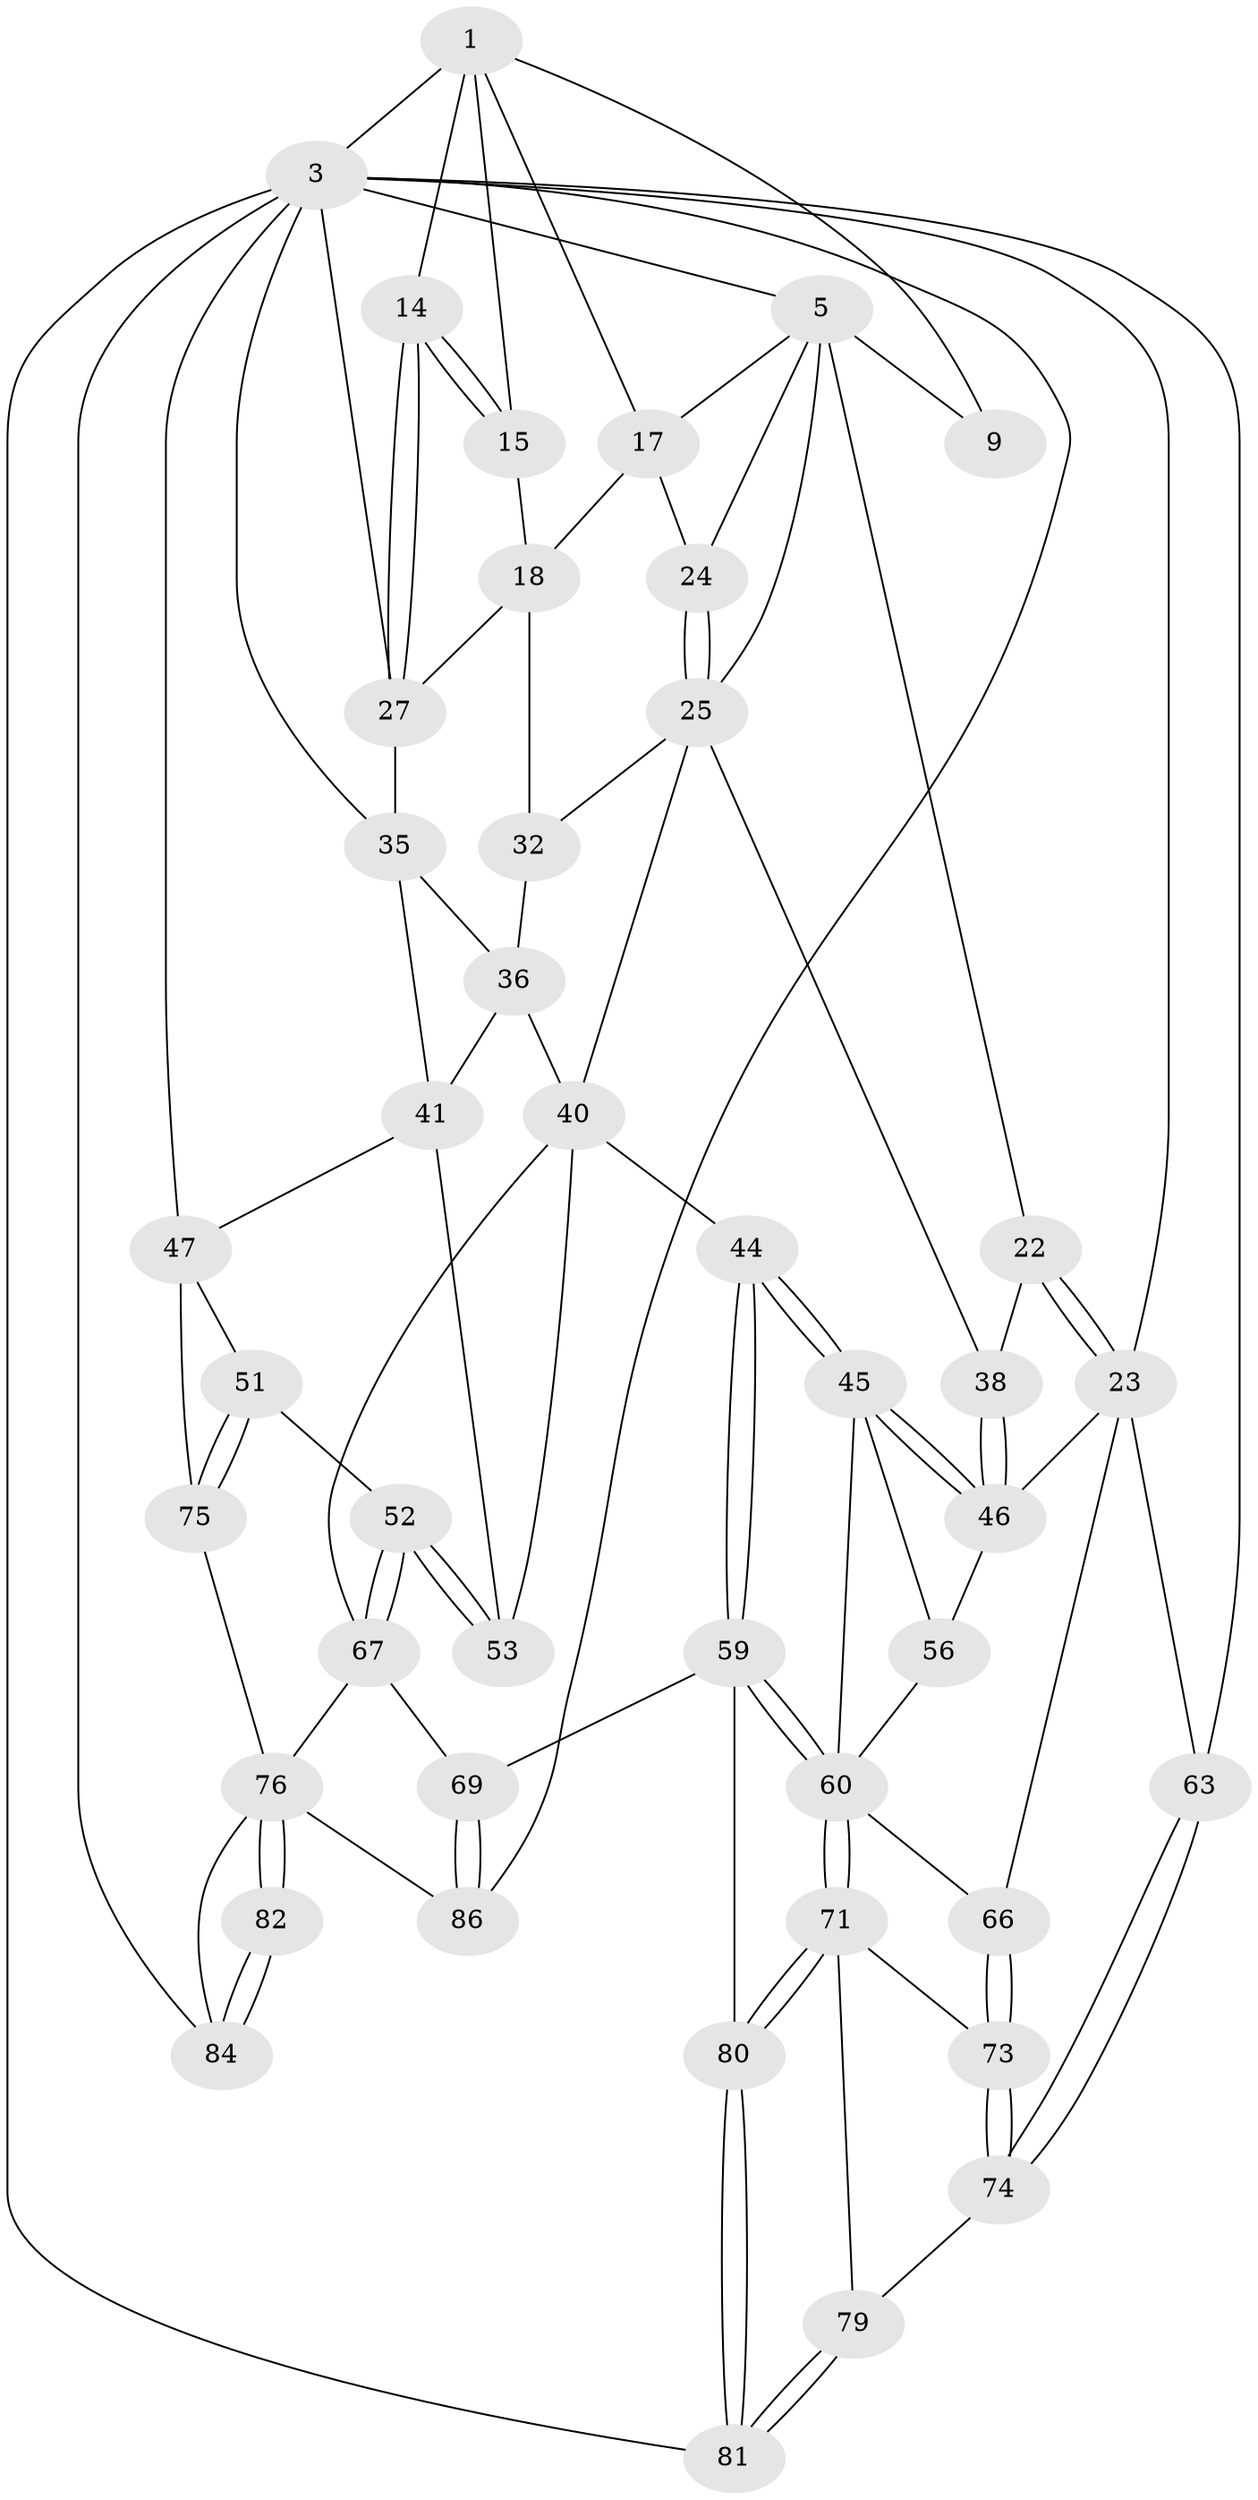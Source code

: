 // original degree distribution, {3: 0.022727272727272728, 4: 0.2840909090909091, 6: 0.26136363636363635, 5: 0.4318181818181818}
// Generated by graph-tools (version 1.1) at 2025/21/03/04/25 18:21:06]
// undirected, 44 vertices, 104 edges
graph export_dot {
graph [start="1"]
  node [color=gray90,style=filled];
  1 [pos="+0.7798779371782258+0",super="+2+7"];
  3 [pos="+1+0",super="+4+16+57"];
  5 [pos="+0.22277704611990257+0",super="+6+10"];
  9 [pos="+0.6242990714311508+0.01154352579675386"];
  14 [pos="+0.8567490166197125+0.1659385903227305"];
  15 [pos="+0.8050320446619487+0.16576902859596987"];
  17 [pos="+0.5433625464594509+0.18519996552136916",super="+20"];
  18 [pos="+0.7494591759997667+0.2154445280612941",super="+29+19"];
  22 [pos="+0.03553975698403697+0.3049818401710465"];
  23 [pos="+0+0.3589788234839598",super="+50"];
  24 [pos="+0.36576715258283526+0.3281151472803454"];
  25 [pos="+0.34740398425969443+0.3549055700706247",super="+26+34"];
  27 [pos="+0.9276359388741897+0.2589154010435259",super="+28"];
  32 [pos="+0.6055812657023184+0.30603383832659137",super="+33"];
  35 [pos="+0.7357771851924937+0.3613793378441883",super="+37"];
  36 [pos="+0.6352994726308907+0.3812269687148988",super="+39"];
  38 [pos="+0.26980394456547147+0.4147287500392267"];
  40 [pos="+0.5102956403967112+0.5629524465483927",super="+43"];
  41 [pos="+0.8278327847520217+0.4992280632405174",super="+42"];
  44 [pos="+0.43222336620587+0.6592513620362396"];
  45 [pos="+0.35101525199086825+0.6122339547310933",super="+55"];
  46 [pos="+0.25942834488737243+0.4641746846321216",super="+49"];
  47 [pos="+1+0.6163827986430889",super="+48+58"];
  51 [pos="+0.8708222925370059+0.7136018706934344"];
  52 [pos="+0.73716210479647+0.7140521480748556"];
  53 [pos="+0.701017993095327+0.6232465791684367"];
  56 [pos="+0.14461954642768846+0.6792156523415557"];
  59 [pos="+0.4015993011345656+0.7481508401372496",super="+70"];
  60 [pos="+0.2721286697495722+0.8934717698098378",super="+61"];
  63 [pos="+0+0.8561467189205111"];
  66 [pos="+0.11527002435498802+0.7066396021246275"];
  67 [pos="+0.6485740510962427+0.8151797462760763",super="+68"];
  69 [pos="+0.6066926148685129+0.8726573468914081"];
  71 [pos="+0.2710802741898321+0.9001207372734022",super="+72"];
  73 [pos="+0.05938793419098509+0.766637407102134"];
  74 [pos="+0+0.8517806308145608"];
  75 [pos="+0.9699489530684824+0.7707326453101205"];
  76 [pos="+0.8998020170339547+0.8661004549700829",super="+77"];
  79 [pos="+0.03447612421359286+0.8977402714167565"];
  80 [pos="+0.28202070152660014+1"];
  81 [pos="+0.27281456079154043+1"];
  82 [pos="+0.8815931403689753+0.9917198172240468"];
  84 [pos="+0.9676286576396642+1"];
  86 [pos="+0.431082556479048+1"];
  1 -- 3 [weight=2];
  1 -- 14;
  1 -- 15;
  1 -- 9;
  1 -- 17;
  3 -- 5;
  3 -- 23;
  3 -- 27;
  3 -- 47 [weight=2];
  3 -- 81;
  3 -- 84;
  3 -- 86;
  3 -- 63;
  3 -- 35;
  5 -- 9 [weight=2];
  5 -- 17;
  5 -- 22;
  5 -- 24;
  5 -- 25;
  14 -- 15;
  14 -- 15;
  14 -- 27;
  14 -- 27;
  15 -- 18;
  17 -- 24;
  17 -- 18;
  18 -- 32 [weight=2];
  18 -- 27;
  22 -- 23;
  22 -- 23;
  22 -- 38;
  23 -- 66;
  23 -- 63;
  23 -- 46;
  24 -- 25;
  24 -- 25;
  25 -- 38;
  25 -- 32;
  25 -- 40;
  27 -- 35;
  32 -- 36;
  35 -- 36;
  35 -- 41;
  36 -- 40;
  36 -- 41;
  38 -- 46;
  38 -- 46;
  40 -- 67;
  40 -- 44;
  40 -- 53;
  41 -- 53;
  41 -- 47;
  44 -- 45;
  44 -- 45;
  44 -- 59;
  44 -- 59;
  45 -- 46;
  45 -- 46;
  45 -- 56;
  45 -- 60;
  46 -- 56;
  47 -- 51;
  47 -- 75;
  51 -- 52;
  51 -- 75;
  51 -- 75;
  52 -- 53;
  52 -- 53;
  52 -- 67;
  52 -- 67;
  56 -- 60;
  59 -- 60;
  59 -- 60;
  59 -- 80;
  59 -- 69;
  60 -- 71;
  60 -- 71;
  60 -- 66;
  63 -- 74;
  63 -- 74;
  66 -- 73;
  66 -- 73;
  67 -- 69;
  67 -- 76;
  69 -- 86;
  69 -- 86;
  71 -- 80;
  71 -- 80;
  71 -- 73;
  71 -- 79;
  73 -- 74;
  73 -- 74;
  74 -- 79;
  75 -- 76;
  76 -- 82 [weight=2];
  76 -- 82;
  76 -- 84;
  76 -- 86;
  79 -- 81;
  79 -- 81;
  80 -- 81;
  80 -- 81;
  82 -- 84;
  82 -- 84;
}
